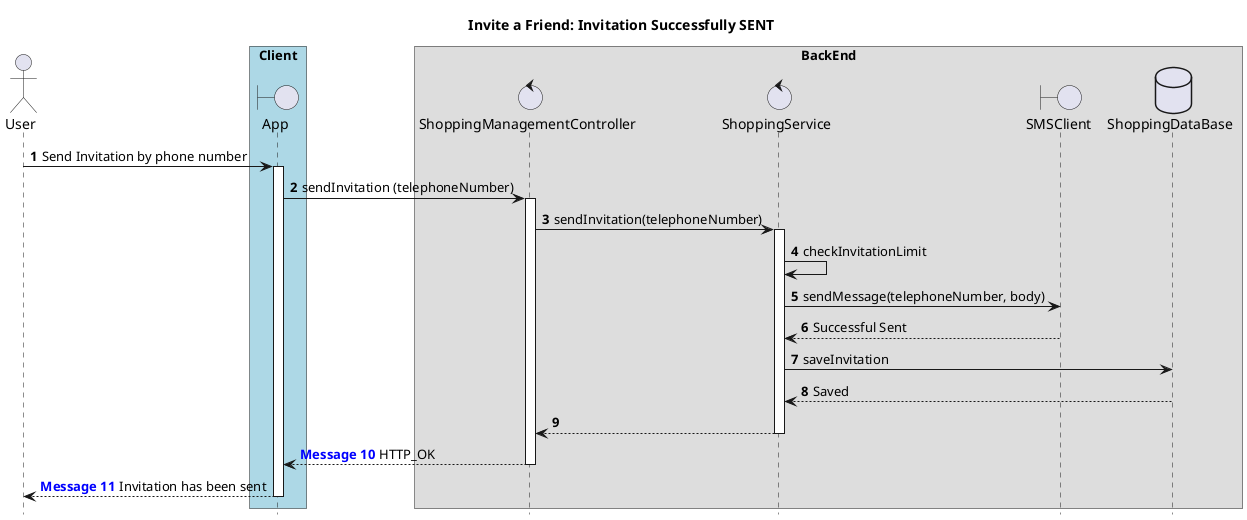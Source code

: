 @startuml
hide footbox
title Invite a Friend: Invitation Successfully SENT
autonumber
actor User
box "Client" #LightBlue
boundary App
end box
box "BackEnd"
control ShoppingManagementController
control ShoppingService
boundary SMSClient
database ShoppingDataBase
end box
User -> App: Send Invitation by phone number
activate App
App -> ShoppingManagementController: sendInvitation (telephoneNumber)
activate ShoppingManagementController
ShoppingManagementController -> ShoppingService: sendInvitation(telephoneNumber)
activate ShoppingService
ShoppingService-> ShoppingService:checkInvitationLimit
ShoppingService -> SMSClient: sendMessage(telephoneNumber, body)
SMSClient-->ShoppingService: Successful Sent
ShoppingService -> ShoppingDataBase: saveInvitation
ShoppingDataBase --> ShoppingService: Saved
ShoppingService --> ShoppingManagementController
deactivate ShoppingService
autonumber resume "<font color=blue><b>Message "
ShoppingManagementController --> App: HTTP_OK
deactivate ShoppingManagementController
App --> User: Invitation has been sent
deactivate App
@enduml